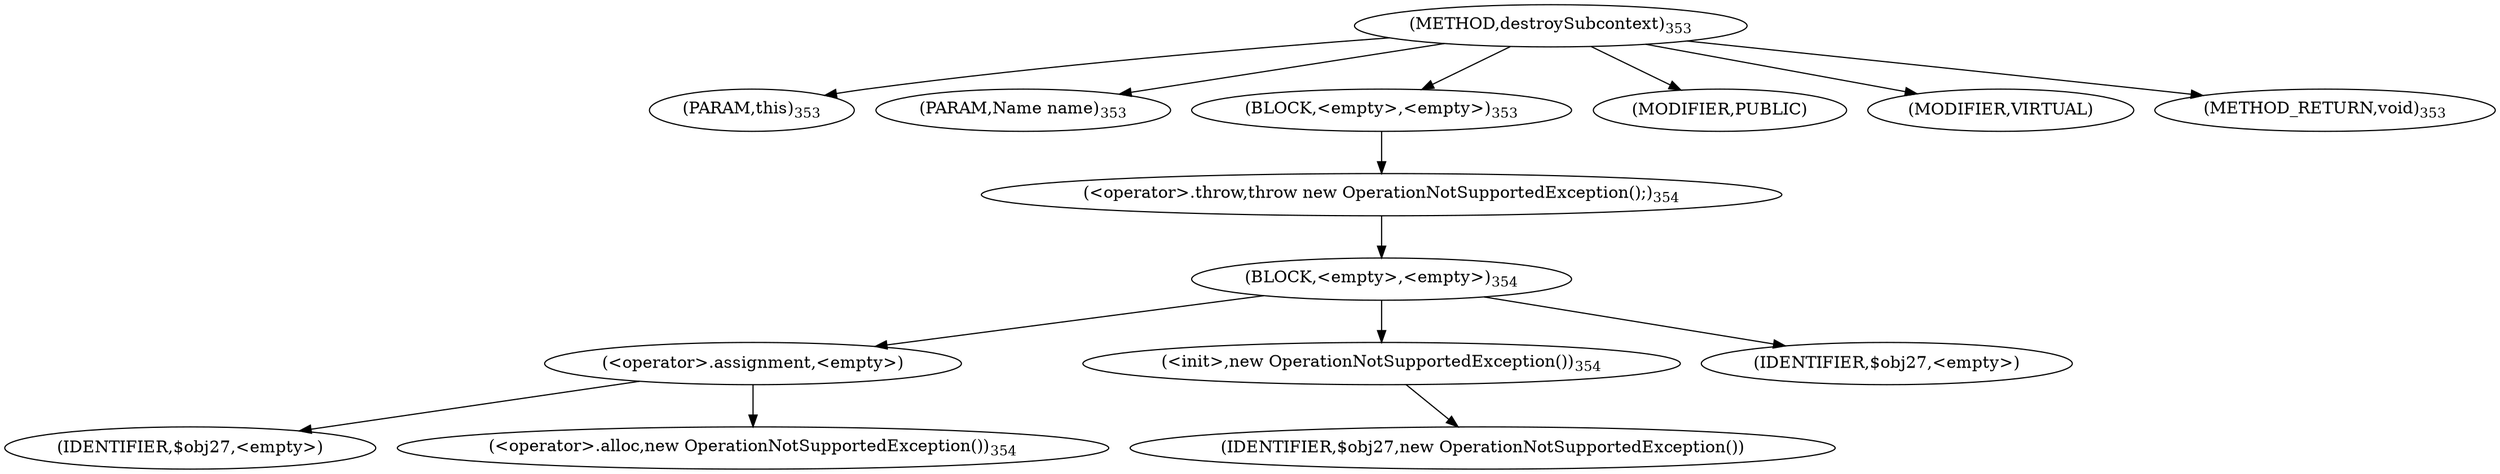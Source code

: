 digraph "destroySubcontext" {  
"1240" [label = <(METHOD,destroySubcontext)<SUB>353</SUB>> ]
"1241" [label = <(PARAM,this)<SUB>353</SUB>> ]
"1242" [label = <(PARAM,Name name)<SUB>353</SUB>> ]
"1243" [label = <(BLOCK,&lt;empty&gt;,&lt;empty&gt;)<SUB>353</SUB>> ]
"1244" [label = <(&lt;operator&gt;.throw,throw new OperationNotSupportedException();)<SUB>354</SUB>> ]
"1245" [label = <(BLOCK,&lt;empty&gt;,&lt;empty&gt;)<SUB>354</SUB>> ]
"1246" [label = <(&lt;operator&gt;.assignment,&lt;empty&gt;)> ]
"1247" [label = <(IDENTIFIER,$obj27,&lt;empty&gt;)> ]
"1248" [label = <(&lt;operator&gt;.alloc,new OperationNotSupportedException())<SUB>354</SUB>> ]
"1249" [label = <(&lt;init&gt;,new OperationNotSupportedException())<SUB>354</SUB>> ]
"1250" [label = <(IDENTIFIER,$obj27,new OperationNotSupportedException())> ]
"1251" [label = <(IDENTIFIER,$obj27,&lt;empty&gt;)> ]
"1252" [label = <(MODIFIER,PUBLIC)> ]
"1253" [label = <(MODIFIER,VIRTUAL)> ]
"1254" [label = <(METHOD_RETURN,void)<SUB>353</SUB>> ]
  "1240" -> "1241" 
  "1240" -> "1242" 
  "1240" -> "1243" 
  "1240" -> "1252" 
  "1240" -> "1253" 
  "1240" -> "1254" 
  "1243" -> "1244" 
  "1244" -> "1245" 
  "1245" -> "1246" 
  "1245" -> "1249" 
  "1245" -> "1251" 
  "1246" -> "1247" 
  "1246" -> "1248" 
  "1249" -> "1250" 
}
